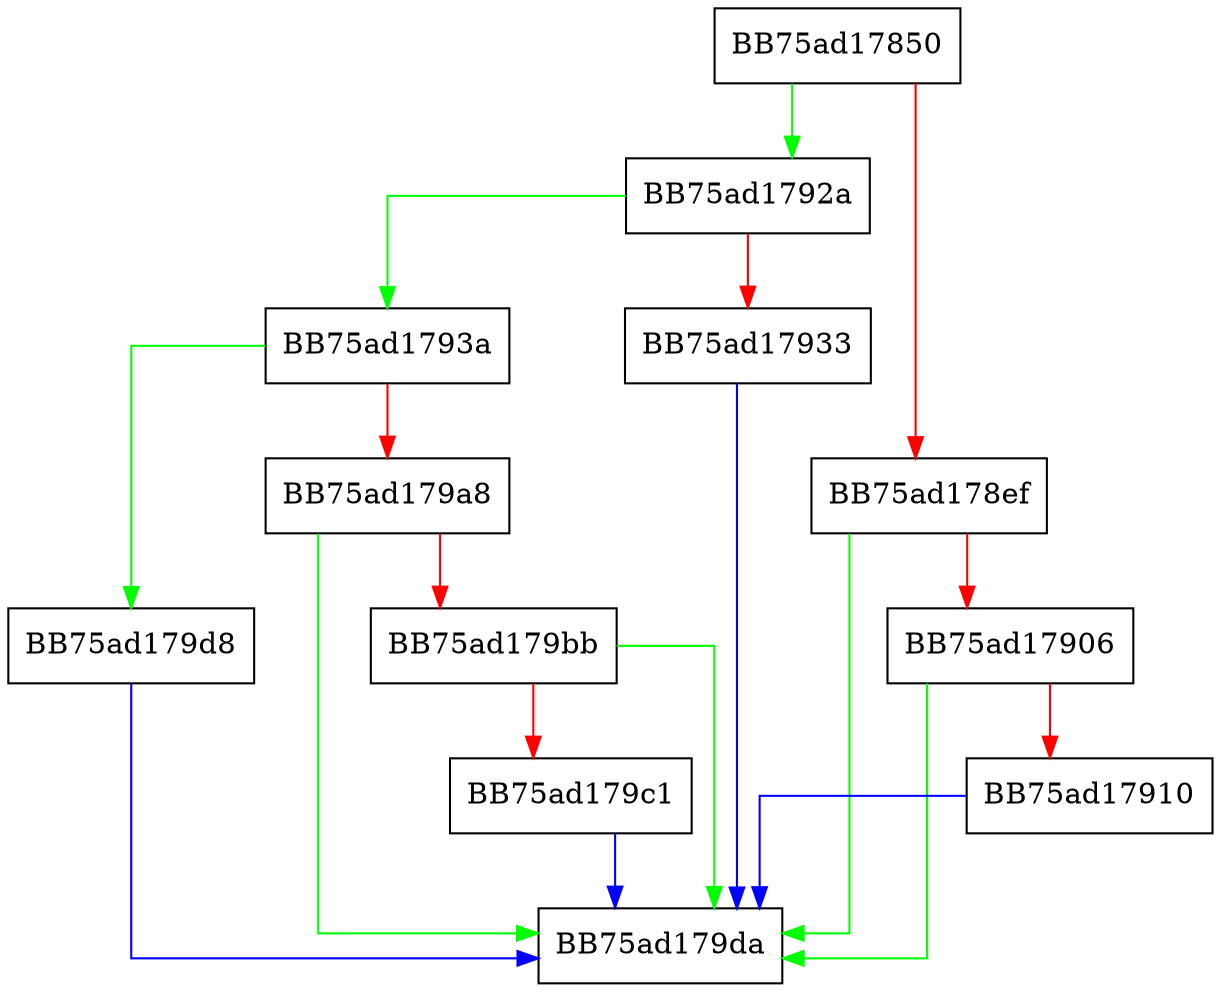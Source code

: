 digraph Fix {
  node [shape="box"];
  graph [splines=ortho];
  BB75ad17850 -> BB75ad1792a [color="green"];
  BB75ad17850 -> BB75ad178ef [color="red"];
  BB75ad178ef -> BB75ad179da [color="green"];
  BB75ad178ef -> BB75ad17906 [color="red"];
  BB75ad17906 -> BB75ad179da [color="green"];
  BB75ad17906 -> BB75ad17910 [color="red"];
  BB75ad17910 -> BB75ad179da [color="blue"];
  BB75ad1792a -> BB75ad1793a [color="green"];
  BB75ad1792a -> BB75ad17933 [color="red"];
  BB75ad17933 -> BB75ad179da [color="blue"];
  BB75ad1793a -> BB75ad179d8 [color="green"];
  BB75ad1793a -> BB75ad179a8 [color="red"];
  BB75ad179a8 -> BB75ad179da [color="green"];
  BB75ad179a8 -> BB75ad179bb [color="red"];
  BB75ad179bb -> BB75ad179da [color="green"];
  BB75ad179bb -> BB75ad179c1 [color="red"];
  BB75ad179c1 -> BB75ad179da [color="blue"];
  BB75ad179d8 -> BB75ad179da [color="blue"];
}